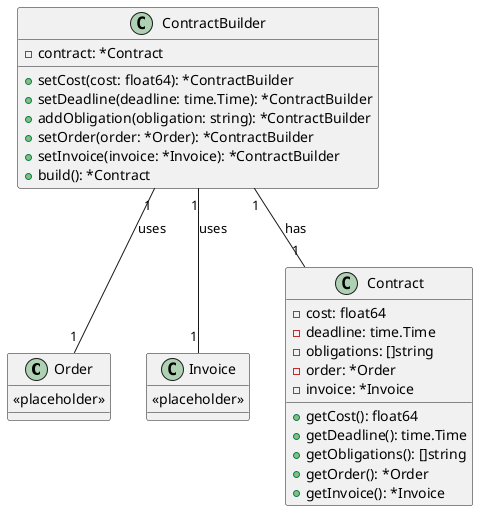 @startuml

class Order {
    <<placeholder>>
}

class Invoice {
    <<placeholder>>
}

class Contract {
    - cost: float64
    - deadline: time.Time
    - obligations: []string
    - order: *Order
    - invoice: *Invoice

    + getCost(): float64
    + getDeadline(): time.Time
    + getObligations(): []string
    + getOrder(): *Order
    + getInvoice(): *Invoice
}

class ContractBuilder {
    - contract: *Contract

    + setCost(cost: float64): *ContractBuilder
    + setDeadline(deadline: time.Time): *ContractBuilder
    + addObligation(obligation: string): *ContractBuilder
    + setOrder(order: *Order): *ContractBuilder
    + setInvoice(invoice: *Invoice): *ContractBuilder
    + build(): *Contract
}

ContractBuilder "1" -- "1" Contract: has
ContractBuilder "1" -- "1" Order: uses
ContractBuilder "1" -- "1" Invoice: uses

@enduml
